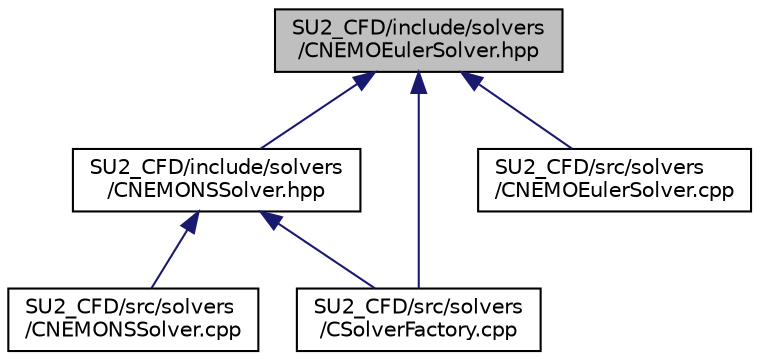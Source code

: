 digraph "SU2_CFD/include/solvers/CNEMOEulerSolver.hpp"
{
 // LATEX_PDF_SIZE
  edge [fontname="Helvetica",fontsize="10",labelfontname="Helvetica",labelfontsize="10"];
  node [fontname="Helvetica",fontsize="10",shape=record];
  Node1 [label="SU2_CFD/include/solvers\l/CNEMOEulerSolver.hpp",height=0.2,width=0.4,color="black", fillcolor="grey75", style="filled", fontcolor="black",tooltip="Headers of the CNEMOEulerSolver class."];
  Node1 -> Node2 [dir="back",color="midnightblue",fontsize="10",style="solid",fontname="Helvetica"];
  Node2 [label="SU2_CFD/include/solvers\l/CNEMONSSolver.hpp",height=0.2,width=0.4,color="black", fillcolor="white", style="filled",URL="$CNEMONSSolver_8hpp.html",tooltip="Headers of the CNEMONSSolver class."];
  Node2 -> Node3 [dir="back",color="midnightblue",fontsize="10",style="solid",fontname="Helvetica"];
  Node3 [label="SU2_CFD/src/solvers\l/CNEMONSSolver.cpp",height=0.2,width=0.4,color="black", fillcolor="white", style="filled",URL="$CNEMONSSolver_8cpp.html",tooltip="Headers of the CNEMONSSolver class."];
  Node2 -> Node4 [dir="back",color="midnightblue",fontsize="10",style="solid",fontname="Helvetica"];
  Node4 [label="SU2_CFD/src/solvers\l/CSolverFactory.cpp",height=0.2,width=0.4,color="black", fillcolor="white", style="filled",URL="$CSolverFactory_8cpp.html",tooltip="Main subroutines for CSolverFactoryclass."];
  Node1 -> Node5 [dir="back",color="midnightblue",fontsize="10",style="solid",fontname="Helvetica"];
  Node5 [label="SU2_CFD/src/solvers\l/CNEMOEulerSolver.cpp",height=0.2,width=0.4,color="black", fillcolor="white", style="filled",URL="$CNEMOEulerSolver_8cpp.html",tooltip="Headers of the CNEMOEulerSolver class."];
  Node1 -> Node4 [dir="back",color="midnightblue",fontsize="10",style="solid",fontname="Helvetica"];
}
